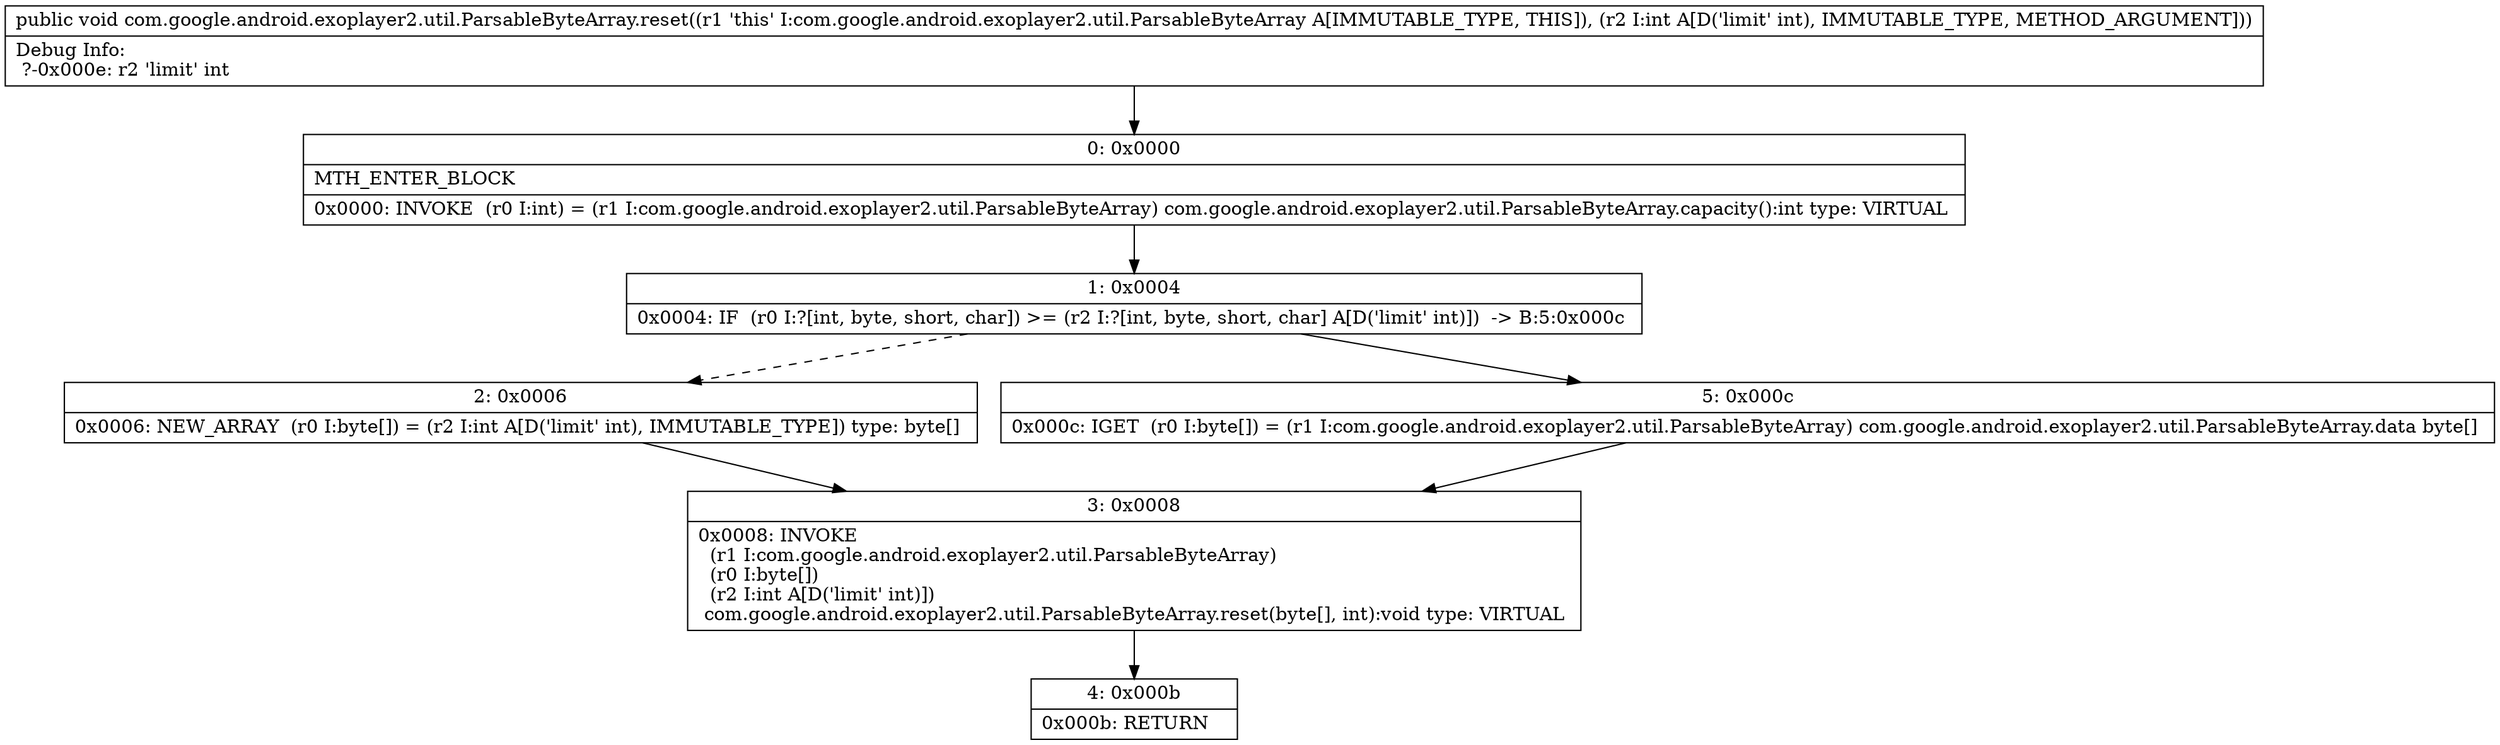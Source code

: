 digraph "CFG forcom.google.android.exoplayer2.util.ParsableByteArray.reset(I)V" {
Node_0 [shape=record,label="{0\:\ 0x0000|MTH_ENTER_BLOCK\l|0x0000: INVOKE  (r0 I:int) = (r1 I:com.google.android.exoplayer2.util.ParsableByteArray) com.google.android.exoplayer2.util.ParsableByteArray.capacity():int type: VIRTUAL \l}"];
Node_1 [shape=record,label="{1\:\ 0x0004|0x0004: IF  (r0 I:?[int, byte, short, char]) \>= (r2 I:?[int, byte, short, char] A[D('limit' int)])  \-\> B:5:0x000c \l}"];
Node_2 [shape=record,label="{2\:\ 0x0006|0x0006: NEW_ARRAY  (r0 I:byte[]) = (r2 I:int A[D('limit' int), IMMUTABLE_TYPE]) type: byte[] \l}"];
Node_3 [shape=record,label="{3\:\ 0x0008|0x0008: INVOKE  \l  (r1 I:com.google.android.exoplayer2.util.ParsableByteArray)\l  (r0 I:byte[])\l  (r2 I:int A[D('limit' int)])\l com.google.android.exoplayer2.util.ParsableByteArray.reset(byte[], int):void type: VIRTUAL \l}"];
Node_4 [shape=record,label="{4\:\ 0x000b|0x000b: RETURN   \l}"];
Node_5 [shape=record,label="{5\:\ 0x000c|0x000c: IGET  (r0 I:byte[]) = (r1 I:com.google.android.exoplayer2.util.ParsableByteArray) com.google.android.exoplayer2.util.ParsableByteArray.data byte[] \l}"];
MethodNode[shape=record,label="{public void com.google.android.exoplayer2.util.ParsableByteArray.reset((r1 'this' I:com.google.android.exoplayer2.util.ParsableByteArray A[IMMUTABLE_TYPE, THIS]), (r2 I:int A[D('limit' int), IMMUTABLE_TYPE, METHOD_ARGUMENT]))  | Debug Info:\l  ?\-0x000e: r2 'limit' int\l}"];
MethodNode -> Node_0;
Node_0 -> Node_1;
Node_1 -> Node_2[style=dashed];
Node_1 -> Node_5;
Node_2 -> Node_3;
Node_3 -> Node_4;
Node_5 -> Node_3;
}

